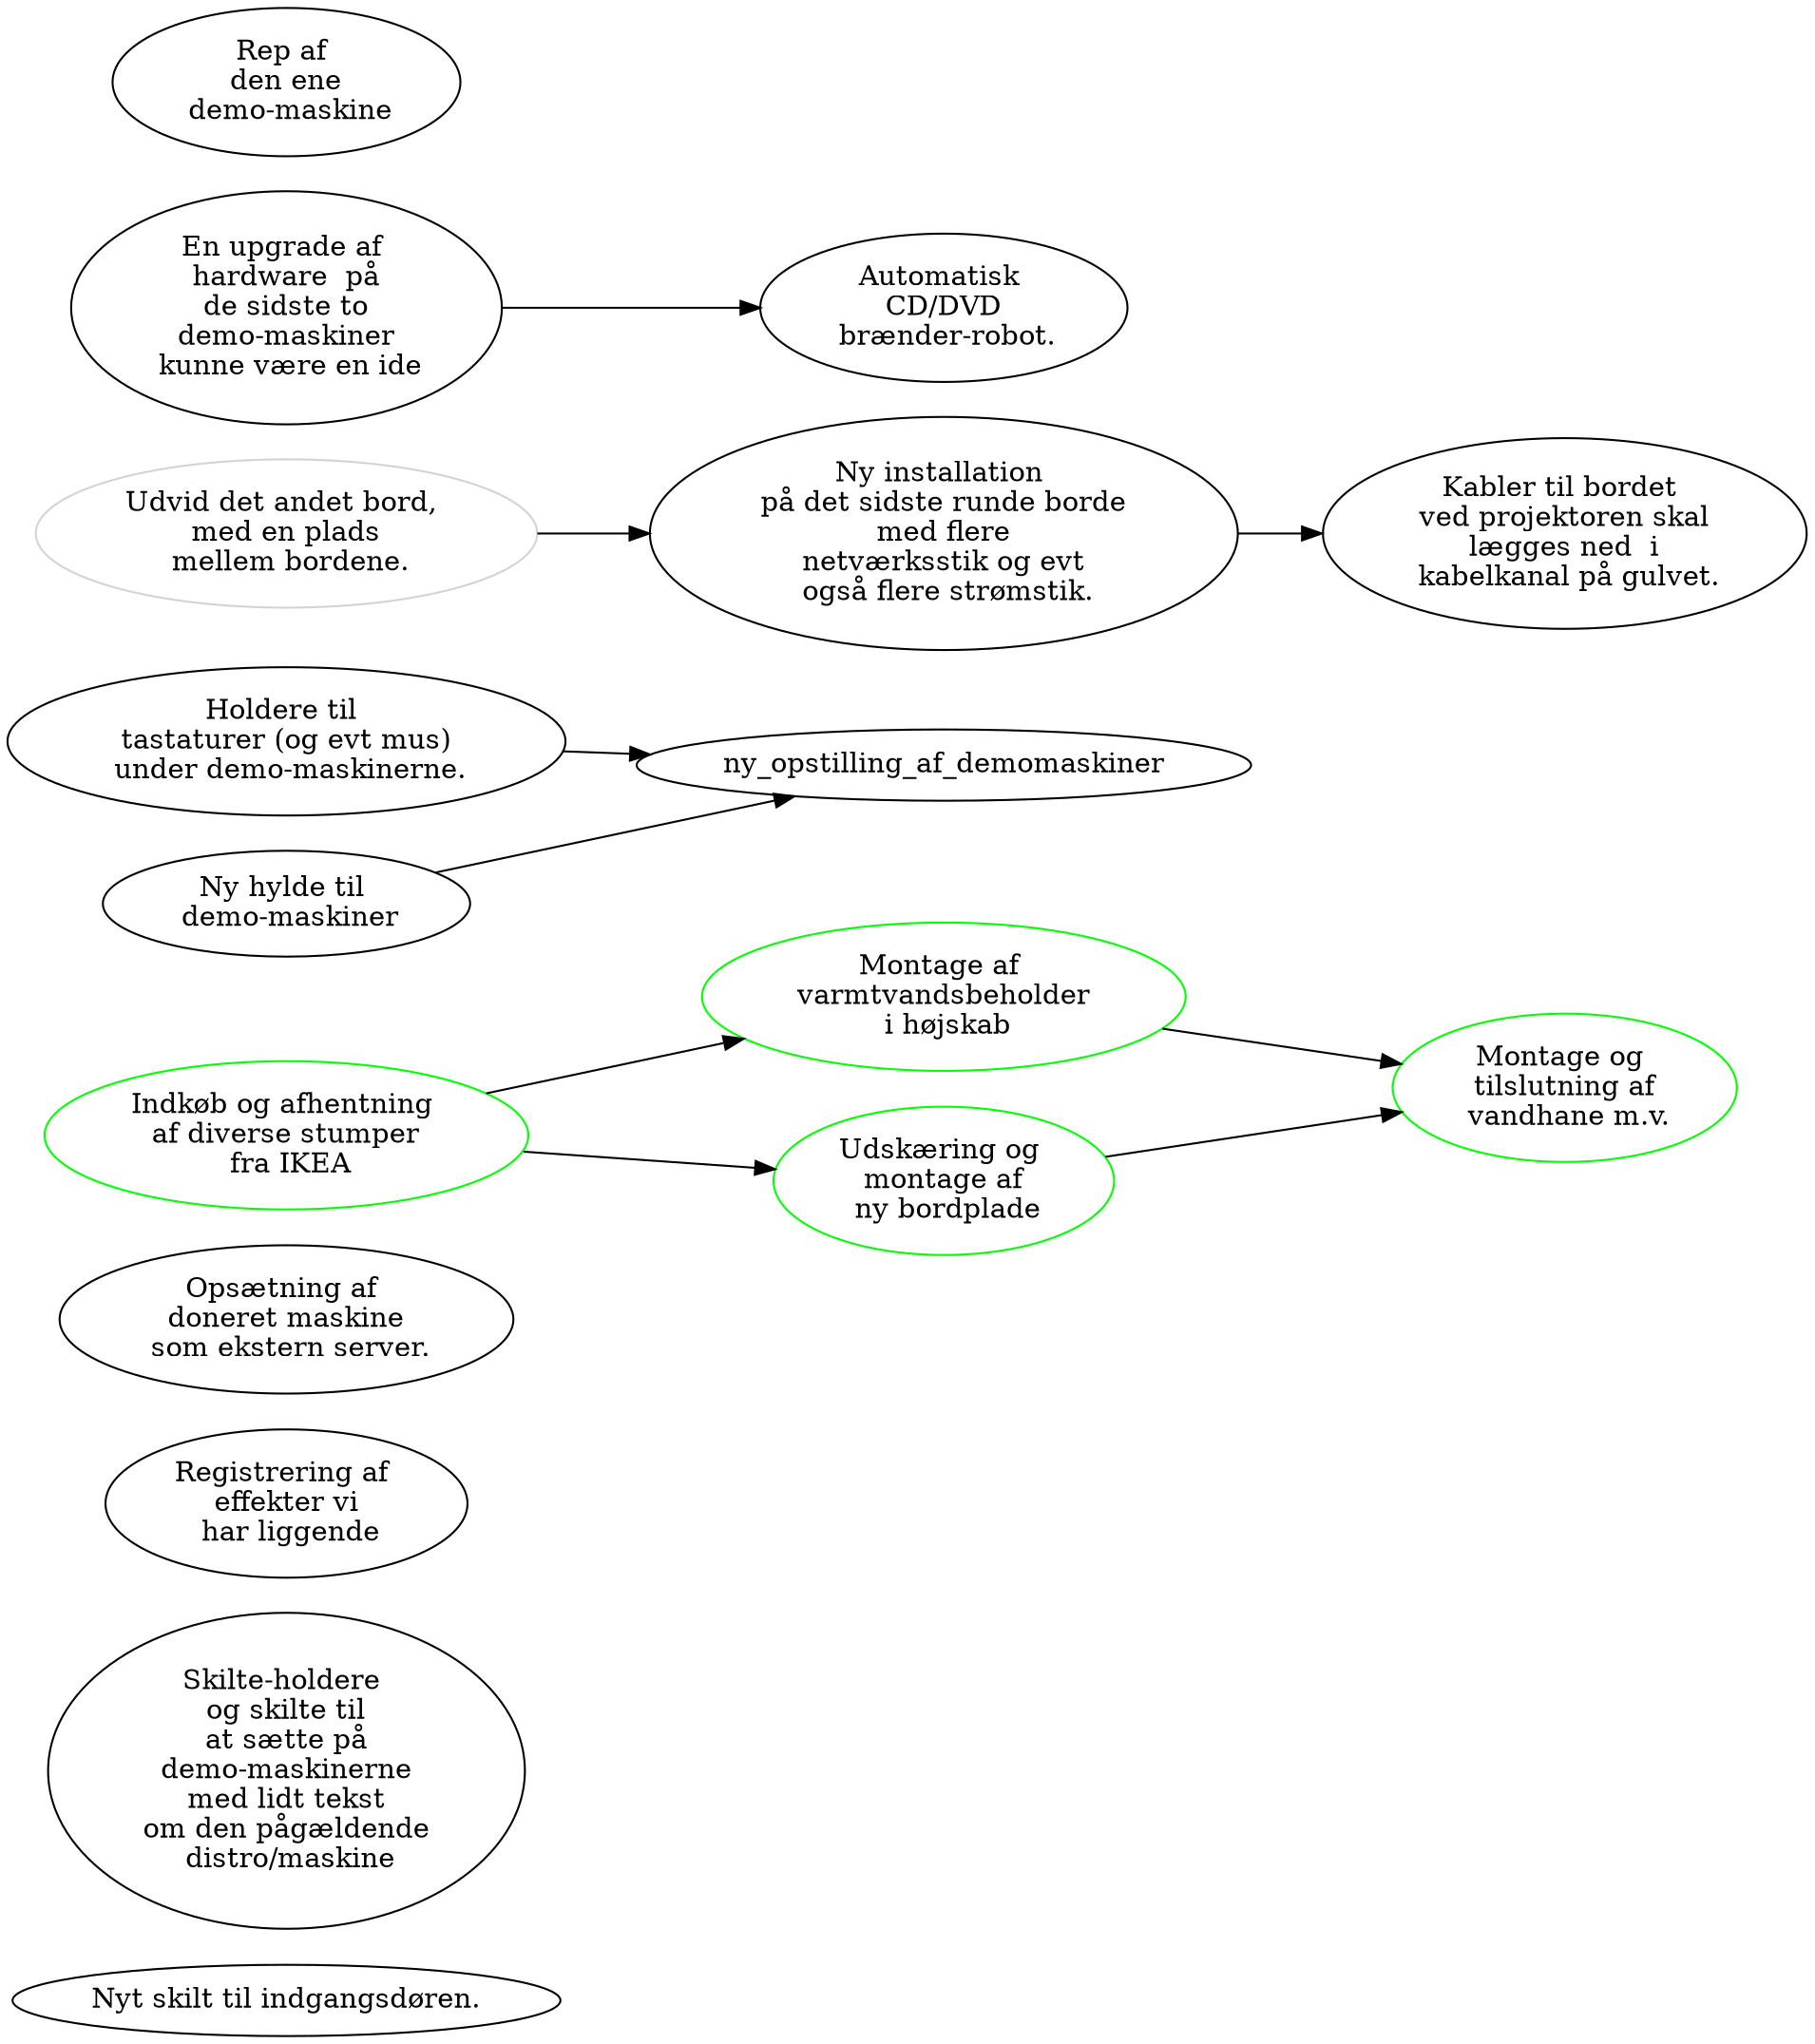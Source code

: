 digraph xxx {
    rankdir=LR;
    nyt_dørskilt [ label="Nyt skilt til indgangsdøren." ];
    skilteholdere [ label="Skilte-holdere \n og skilte til \n at sætte på \n demo-maskinerne \n med lidt tekst \n om den pågældende \n distro/maskine" ];
    registerer_udstyr [ label="Registrering af \n effekter vi \n har liggende" ];
    ny_bootserver [ label="Opsætning af \n doneret maskine \n som ekstern server." ];
    
    indkøb_hos_ikea [ label="Indkøb og afhentning \n af diverse stumper \n fra IKEA" color=green ];
    montage_af_varmtvandsbeholder [ label="Montage af \n varmtvandsbeholder \n i højskab" color=green ];
    montage_af_ny_bordplade [ label="Udskæring og \n montage af \n ny bordplade" color=green ];
    montage_og_tilslutning_af_vandhane_mv [ label="Montage og \n tilslutning af \n vandhane m.v." color=green ];
    indkøb_hos_ikea -> {montage_af_varmtvandsbeholder,montage_af_ny_bordplade} -> montage_og_tilslutning_af_vandhane_mv;

    lav_keyboard_holdere [ label="Holdere til \n tastaturer (og evt mus) \n under demo-maskinerne." ];
    hylde_til_demomaskiner [ label="Ny hylde til \n demo-maskiner" ];
    {lav_keyboard_holdere,hylde_til_demomaskiner} -> ny_opstilling_af_demomaskiner;

    udvid_borde [ label="Udvid det andet bord, \n med en plads \n mellem bordene." color=lightgray ];
    bord_instalationer [ label="Ny installation \n på det sidste runde borde \n med flere \n netværksstik og evt \n også flere strømstik." ];
    kabler_på_gulv [ label="Kabler til bordet \n ved projektoren skal \n lægges ned  i \n kabelkanal på gulvet." ];
    udvid_borde -> bord_instalationer -> kabler_på_gulv;

    upgrade_demomaskiner [ label="En upgrade af \n hardware  på \n de sidste to \n demo-maskiner \n kunne være en ide" ];
    rep_af_demomaskine [ label="Rep af \n den ene \n demo-maskine" ];
    cd_brænder [ label="Automatisk \n CD/DVD \n brænder-robot." ];
    upgrade_demomaskiner -> cd_brænder;
}
